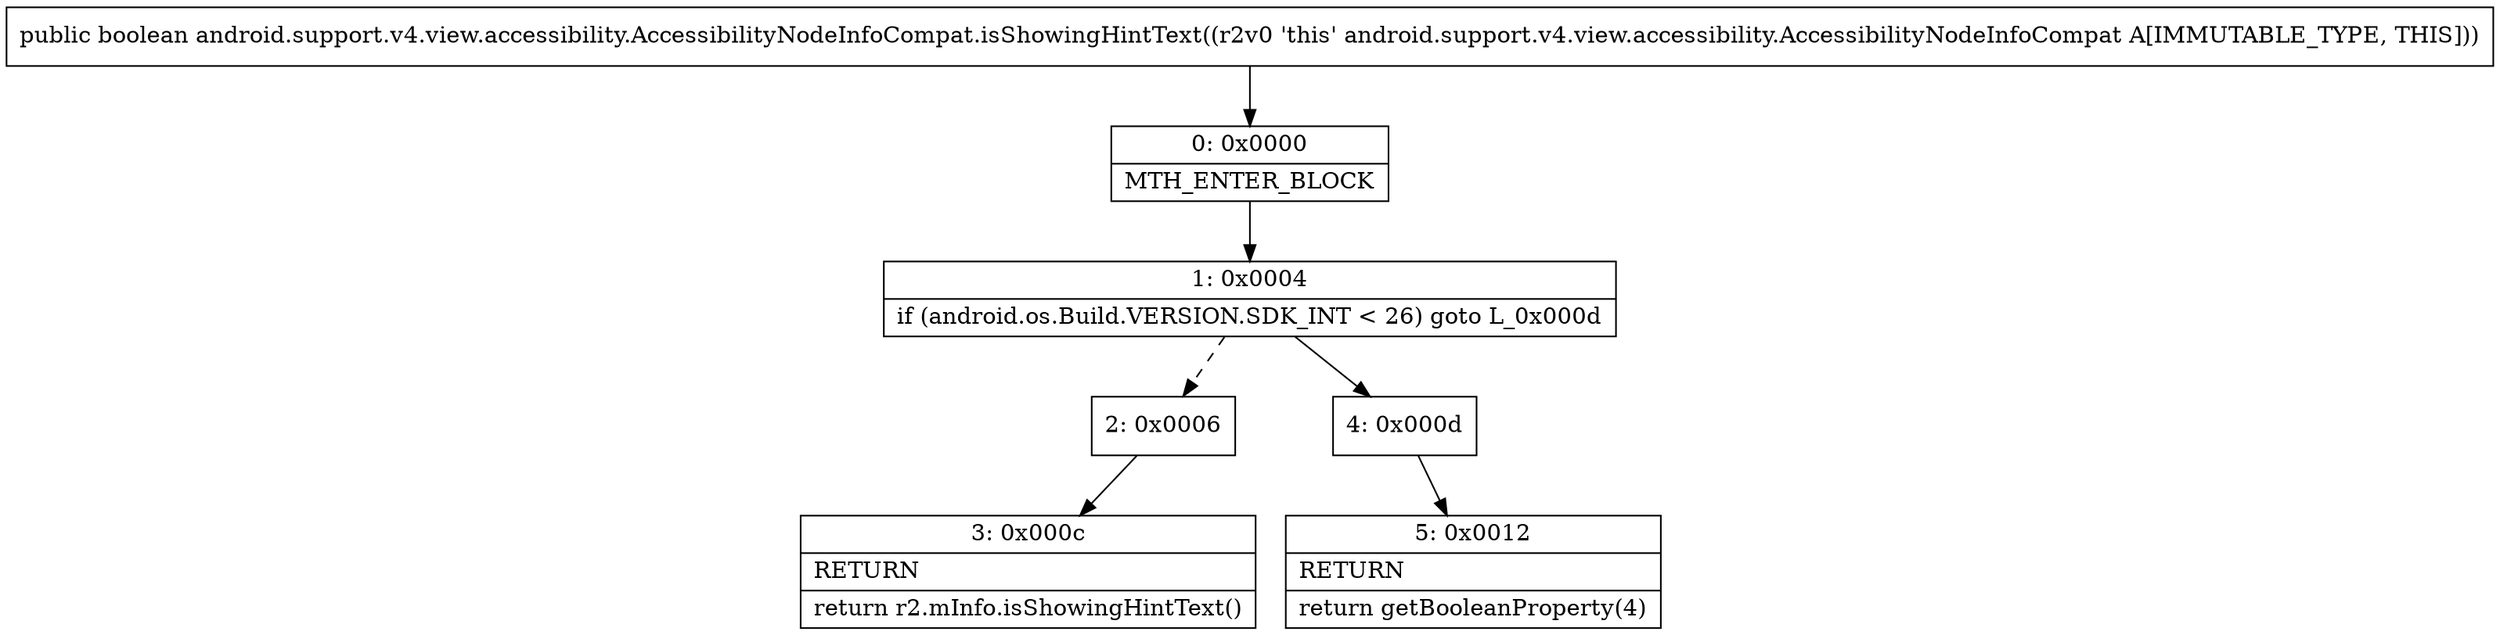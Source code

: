 digraph "CFG forandroid.support.v4.view.accessibility.AccessibilityNodeInfoCompat.isShowingHintText()Z" {
Node_0 [shape=record,label="{0\:\ 0x0000|MTH_ENTER_BLOCK\l}"];
Node_1 [shape=record,label="{1\:\ 0x0004|if (android.os.Build.VERSION.SDK_INT \< 26) goto L_0x000d\l}"];
Node_2 [shape=record,label="{2\:\ 0x0006}"];
Node_3 [shape=record,label="{3\:\ 0x000c|RETURN\l|return r2.mInfo.isShowingHintText()\l}"];
Node_4 [shape=record,label="{4\:\ 0x000d}"];
Node_5 [shape=record,label="{5\:\ 0x0012|RETURN\l|return getBooleanProperty(4)\l}"];
MethodNode[shape=record,label="{public boolean android.support.v4.view.accessibility.AccessibilityNodeInfoCompat.isShowingHintText((r2v0 'this' android.support.v4.view.accessibility.AccessibilityNodeInfoCompat A[IMMUTABLE_TYPE, THIS])) }"];
MethodNode -> Node_0;
Node_0 -> Node_1;
Node_1 -> Node_2[style=dashed];
Node_1 -> Node_4;
Node_2 -> Node_3;
Node_4 -> Node_5;
}

